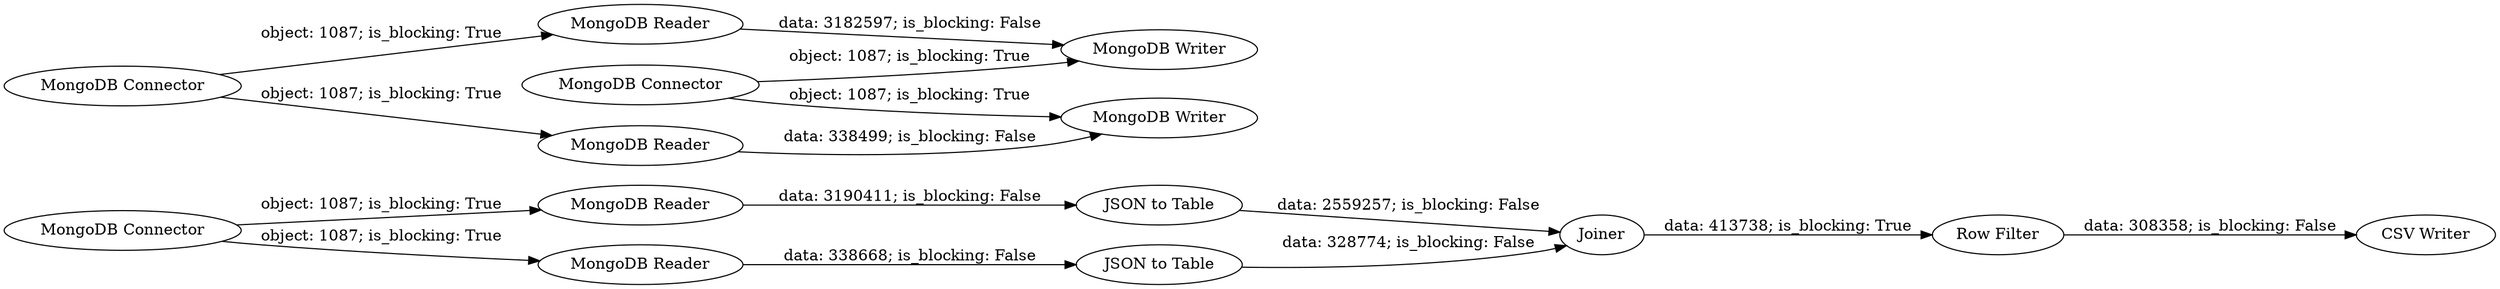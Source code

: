 digraph {
	"-8178009888043529741_9" [label="MongoDB Reader"]
	"-8178009888043529741_8" [label="MongoDB Connector"]
	"-8178009888043529741_11" [label="JSON to Table"]
	"-8178009888043529741_10" [label="MongoDB Reader"]
	"-8178009888043529741_5" [label="MongoDB Reader"]
	"-8178009888043529741_12" [label="JSON to Table"]
	"-8178009888043529741_1" [label="MongoDB Connector"]
	"-8178009888043529741_6" [label="MongoDB Writer"]
	"-8178009888043529741_7" [label="MongoDB Writer"]
	"-8178009888043529741_4" [label="MongoDB Connector"]
	"-8178009888043529741_2" [label="MongoDB Reader"]
	"-8178009888043529741_13" [label=Joiner]
	"-8178009888043529741_19" [label="CSV Writer"]
	"-8178009888043529741_18" [label="Row Filter"]
	"-8178009888043529741_4" -> "-8178009888043529741_7" [label="object: 1087; is_blocking: True"]
	"-8178009888043529741_1" -> "-8178009888043529741_5" [label="object: 1087; is_blocking: True"]
	"-8178009888043529741_11" -> "-8178009888043529741_13" [label="data: 2559257; is_blocking: False"]
	"-8178009888043529741_2" -> "-8178009888043529741_6" [label="data: 3182597; is_blocking: False"]
	"-8178009888043529741_4" -> "-8178009888043529741_6" [label="object: 1087; is_blocking: True"]
	"-8178009888043529741_10" -> "-8178009888043529741_12" [label="data: 338668; is_blocking: False"]
	"-8178009888043529741_12" -> "-8178009888043529741_13" [label="data: 328774; is_blocking: False"]
	"-8178009888043529741_18" -> "-8178009888043529741_19" [label="data: 308358; is_blocking: False"]
	"-8178009888043529741_8" -> "-8178009888043529741_9" [label="object: 1087; is_blocking: True"]
	"-8178009888043529741_9" -> "-8178009888043529741_11" [label="data: 3190411; is_blocking: False"]
	"-8178009888043529741_1" -> "-8178009888043529741_2" [label="object: 1087; is_blocking: True"]
	"-8178009888043529741_13" -> "-8178009888043529741_18" [label="data: 413738; is_blocking: True"]
	"-8178009888043529741_8" -> "-8178009888043529741_10" [label="object: 1087; is_blocking: True"]
	"-8178009888043529741_5" -> "-8178009888043529741_7" [label="data: 338499; is_blocking: False"]
	rankdir=LR
}

